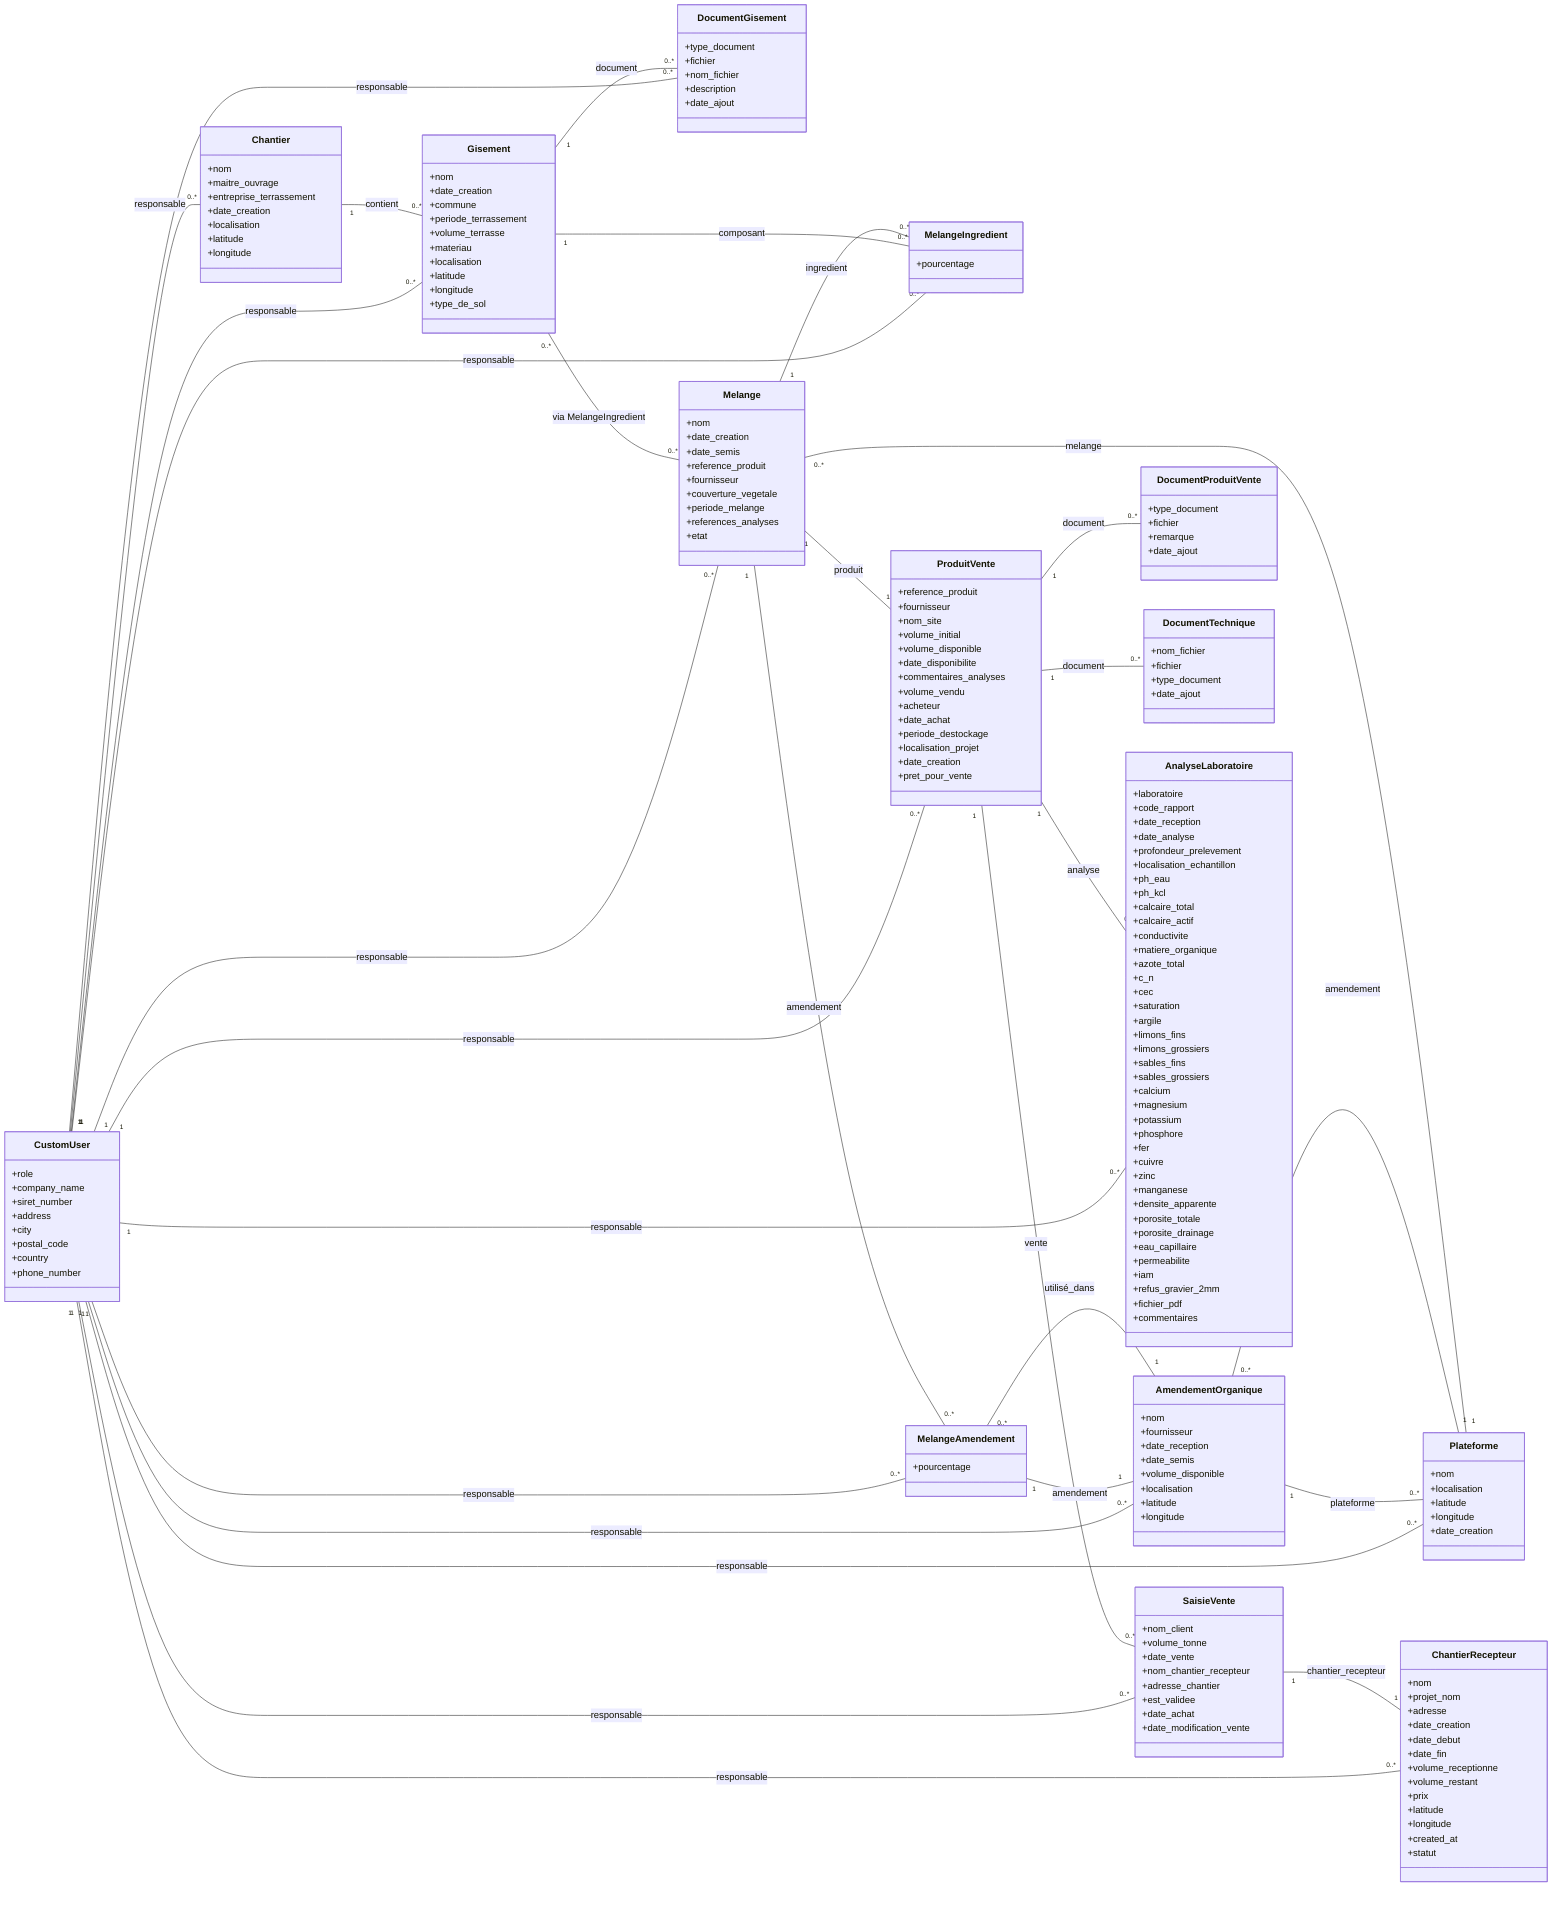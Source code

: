 classDiagram
    direction LR

    %% --- Utilisateur ---
    class CustomUser {
        +role
        +company_name
        +siret_number
        +address
        +city
        +postal_code
        +country
        +phone_number
    }

    %% --- Chantiers et Gisements ---
    class Chantier {
        +nom
        +maitre_ouvrage
        +entreprise_terrassement
        +date_creation
        +localisation
        +latitude
        +longitude
    }

    class Gisement {
        +nom
        +date_creation
        +commune
        +periode_terrassement
        +volume_terrasse
        +materiau
        +localisation
        +latitude
        +longitude
        +type_de_sol
    }

    class DocumentGisement {
        +type_document
        +fichier
        +nom_fichier
        +description
        +date_ajout
    }

    %% --- Mélanges et Amendements ---
    class Melange {
        +nom
        +date_creation
        +date_semis
        +reference_produit
        +fournisseur
        +couverture_vegetale
        +periode_melange
        +references_analyses
        +etat
    }

    class MelangeIngredient {
        +pourcentage
    }

    class MelangeAmendement {
        +pourcentage
    }

    class AmendementOrganique {
        +nom
        +fournisseur
        +date_reception
        +date_semis
        +volume_disponible
        +localisation
        +latitude
        +longitude
    }

    %% --- Plateformes ---
    class Plateforme {
        +nom
        +localisation
        +latitude
        +longitude
        +date_creation
    }

    %% --- Produits et Ventes ---
    class ProduitVente {
        +reference_produit
        +fournisseur
        +nom_site
        +volume_initial
        +volume_disponible
        +date_disponibilite
        +commentaires_analyses
        +volume_vendu
        +acheteur
        +date_achat
        +periode_destockage
        +localisation_projet
        +date_creation
        +pret_pour_vente
    }

    class DocumentProduitVente {
        +type_document
        +fichier
        +remarque
        +date_ajout
    }

    class DocumentTechnique {
        +nom_fichier
        +fichier
        +type_document
        +date_ajout
    }

    class AnalyseLaboratoire {
        +laboratoire
        +code_rapport
        +date_reception
        +date_analyse
        +profondeur_prelevement
        +localisation_echantillon
        +ph_eau
        +ph_kcl
        +calcaire_total
        +calcaire_actif
        +conductivite
        +matiere_organique
        +azote_total
        +c_n
        +cec
        +saturation
        +argile
        +limons_fins
        +limons_grossiers
        +sables_fins
        +sables_grossiers
        +calcium
        +magnesium
        +potassium
        +phosphore
        +fer
        +cuivre
        +zinc
        +manganese
        +densite_apparente
        +porosite_totale
        +porosite_drainage
        +eau_capillaire
        +permeabilite
        +iam
        +refus_gravier_2mm
        +fichier_pdf
        +commentaires
    }

    class SaisieVente {
        +nom_client
        +volume_tonne
        +date_vente
        +nom_chantier_recepteur
        +adresse_chantier
        +est_validee
        +date_achat
        +date_modification_vente
    }

    class ChantierRecepteur {
        +nom
        +projet_nom
        +adresse
        +date_creation
        +date_debut
        +date_fin
        +volume_receptionne
        +volume_restant
        +prix
        +latitude
        +longitude
        +created_at
        +statut
    }

    %% --- Relations ---
    CustomUser "1" -- "0..*" Chantier : responsable
    CustomUser "1" -- "0..*" Gisement : responsable
    CustomUser "1" -- "0..*" MelangeIngredient : responsable
    CustomUser "1" -- "0..*" MelangeAmendement : responsable
    CustomUser "1" -- "0..*" AmendementOrganique : responsable
    CustomUser "1" -- "0..*" Plateforme : responsable
    CustomUser "1" -- "0..*" Melange : responsable
    CustomUser "1" -- "0..*" ProduitVente : responsable
    CustomUser "1" -- "0..*" DocumentGisement : responsable
    CustomUser "1" -- "0..*" AnalyseLaboratoire : responsable
    CustomUser "1" -- "0..*" SaisieVente : responsable
    CustomUser "1" -- "0..*" ChantierRecepteur : responsable

    Chantier "1" -- "0..*" Gisement : contient
    Gisement "1" -- "0..*" DocumentGisement : document
    Gisement "1" -- "0..*" MelangeIngredient : composant
    Gisement "0..*" -- "0..*" Melange : via MelangeIngredient

    Melange "1" -- "0..*" MelangeIngredient : ingredient
    Melange "1" -- "0..*" MelangeAmendement : amendement
    Melange "1" -- "1" ProduitVente : produit

    MelangeAmendement "1" -- "1" AmendementOrganique : amendement
    AmendementOrganique "1" -- "0..*" MelangeAmendement : utilisé_dans
    AmendementOrganique "1" -- "0..*" Plateforme : plateforme

    Plateforme "1" -- "0..*" AmendementOrganique : amendement
    Plateforme "1" -- "0..*" Melange : melange

    ProduitVente "1" -- "0..*" DocumentProduitVente : document
    ProduitVente "1" -- "0..*" DocumentTechnique : document
    ProduitVente "1" -- "0..*" AnalyseLaboratoire : analyse
    ProduitVente "1" -- "0..*" SaisieVente : vente

    SaisieVente "1" -- "1" ChantierRecepteur : chantier_recepteur